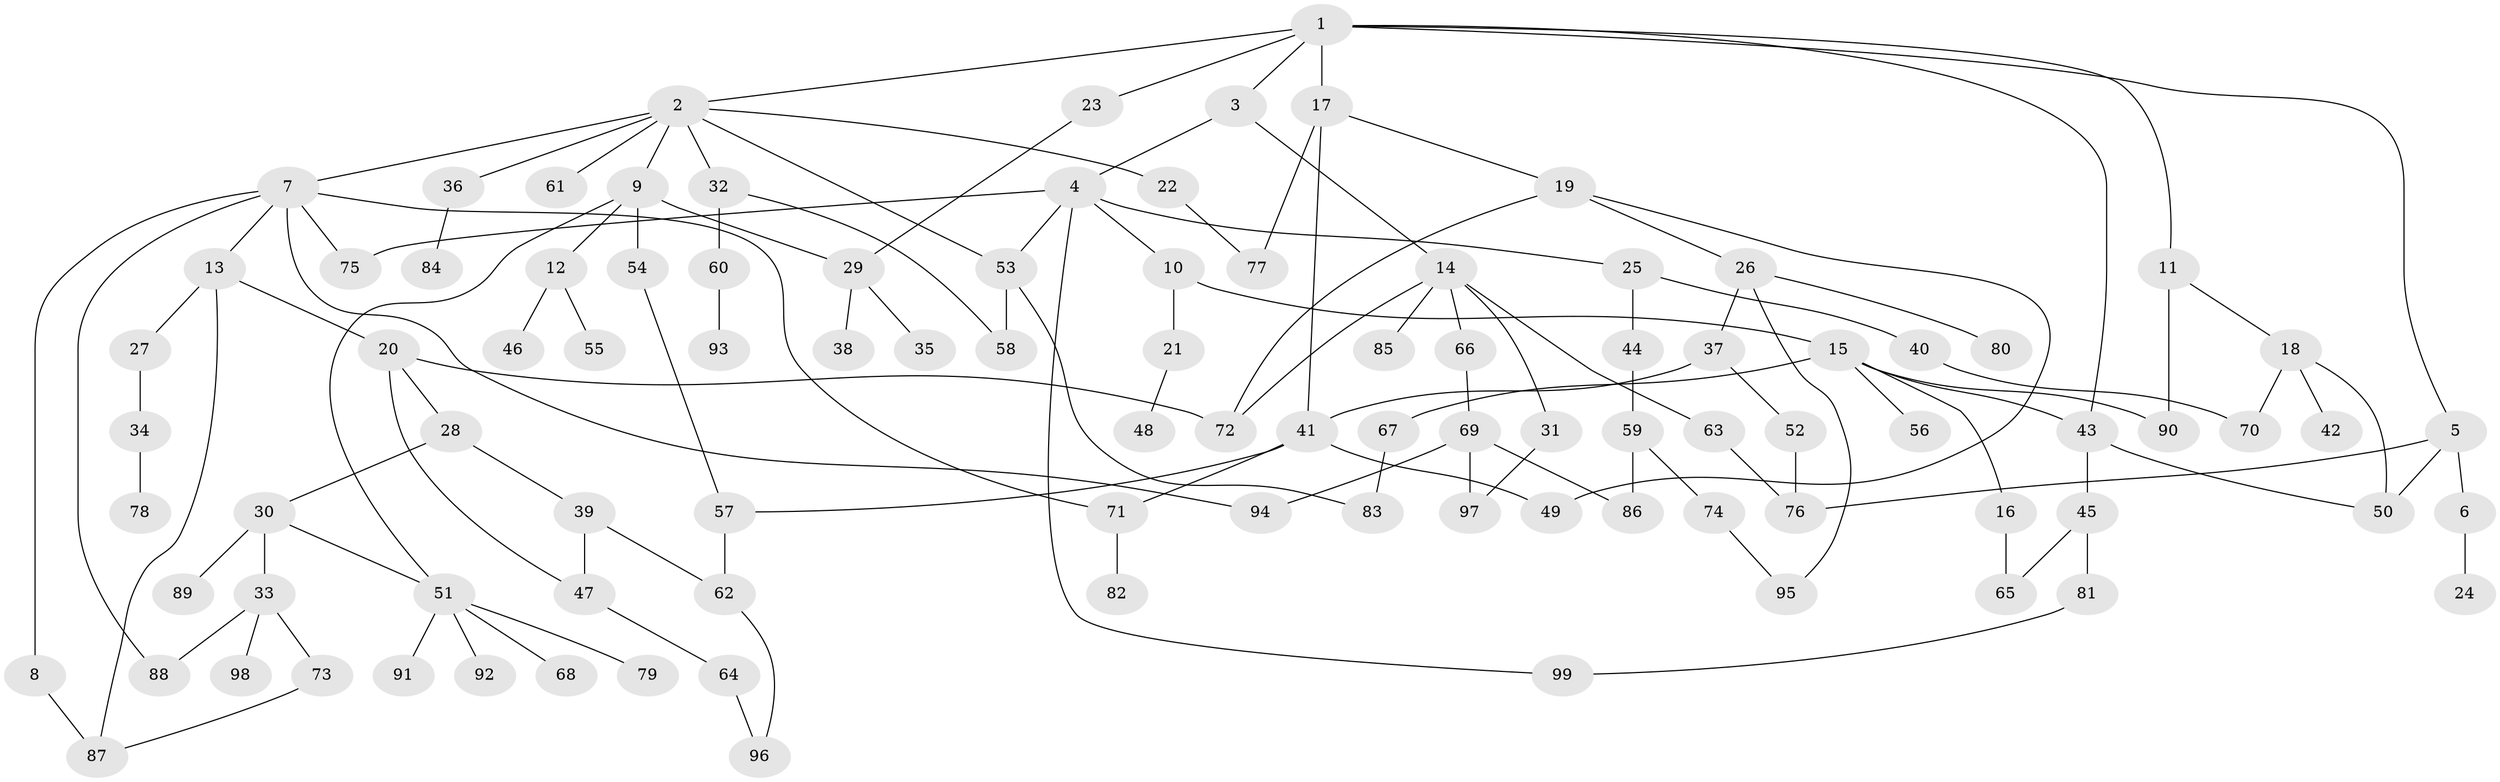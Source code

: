 // Generated by graph-tools (version 1.1) at 2025/13/03/09/25 04:13:23]
// undirected, 99 vertices, 130 edges
graph export_dot {
graph [start="1"]
  node [color=gray90,style=filled];
  1;
  2;
  3;
  4;
  5;
  6;
  7;
  8;
  9;
  10;
  11;
  12;
  13;
  14;
  15;
  16;
  17;
  18;
  19;
  20;
  21;
  22;
  23;
  24;
  25;
  26;
  27;
  28;
  29;
  30;
  31;
  32;
  33;
  34;
  35;
  36;
  37;
  38;
  39;
  40;
  41;
  42;
  43;
  44;
  45;
  46;
  47;
  48;
  49;
  50;
  51;
  52;
  53;
  54;
  55;
  56;
  57;
  58;
  59;
  60;
  61;
  62;
  63;
  64;
  65;
  66;
  67;
  68;
  69;
  70;
  71;
  72;
  73;
  74;
  75;
  76;
  77;
  78;
  79;
  80;
  81;
  82;
  83;
  84;
  85;
  86;
  87;
  88;
  89;
  90;
  91;
  92;
  93;
  94;
  95;
  96;
  97;
  98;
  99;
  1 -- 2;
  1 -- 3;
  1 -- 5;
  1 -- 11;
  1 -- 17;
  1 -- 23;
  1 -- 43;
  2 -- 7;
  2 -- 9;
  2 -- 22;
  2 -- 32;
  2 -- 36;
  2 -- 61;
  2 -- 53;
  3 -- 4;
  3 -- 14;
  4 -- 10;
  4 -- 25;
  4 -- 53;
  4 -- 75;
  4 -- 99;
  5 -- 6;
  5 -- 50;
  5 -- 76;
  6 -- 24;
  7 -- 8;
  7 -- 13;
  7 -- 88;
  7 -- 94;
  7 -- 75;
  7 -- 71;
  8 -- 87;
  9 -- 12;
  9 -- 29;
  9 -- 51;
  9 -- 54;
  10 -- 15;
  10 -- 21;
  11 -- 18;
  11 -- 90;
  12 -- 46;
  12 -- 55;
  13 -- 20;
  13 -- 27;
  13 -- 87;
  14 -- 31;
  14 -- 63;
  14 -- 66;
  14 -- 72;
  14 -- 85;
  15 -- 16;
  15 -- 56;
  15 -- 67;
  15 -- 90;
  15 -- 43;
  16 -- 65;
  17 -- 19;
  17 -- 77;
  17 -- 41;
  18 -- 42;
  18 -- 50;
  18 -- 70;
  19 -- 26;
  19 -- 72;
  19 -- 49;
  20 -- 28;
  20 -- 72;
  20 -- 47;
  21 -- 48;
  22 -- 77;
  23 -- 29;
  25 -- 40;
  25 -- 44;
  26 -- 37;
  26 -- 80;
  26 -- 95;
  27 -- 34;
  28 -- 30;
  28 -- 39;
  29 -- 35;
  29 -- 38;
  30 -- 33;
  30 -- 89;
  30 -- 51;
  31 -- 97;
  32 -- 58;
  32 -- 60;
  33 -- 73;
  33 -- 98;
  33 -- 88;
  34 -- 78;
  36 -- 84;
  37 -- 41;
  37 -- 52;
  39 -- 47;
  39 -- 62;
  40 -- 70;
  41 -- 49;
  41 -- 57;
  41 -- 71;
  43 -- 45;
  43 -- 50;
  44 -- 59;
  45 -- 81;
  45 -- 65;
  47 -- 64;
  51 -- 68;
  51 -- 79;
  51 -- 91;
  51 -- 92;
  52 -- 76;
  53 -- 58;
  53 -- 83;
  54 -- 57;
  57 -- 62;
  59 -- 74;
  59 -- 86;
  60 -- 93;
  62 -- 96;
  63 -- 76;
  64 -- 96;
  66 -- 69;
  67 -- 83;
  69 -- 97;
  69 -- 94;
  69 -- 86;
  71 -- 82;
  73 -- 87;
  74 -- 95;
  81 -- 99;
}
